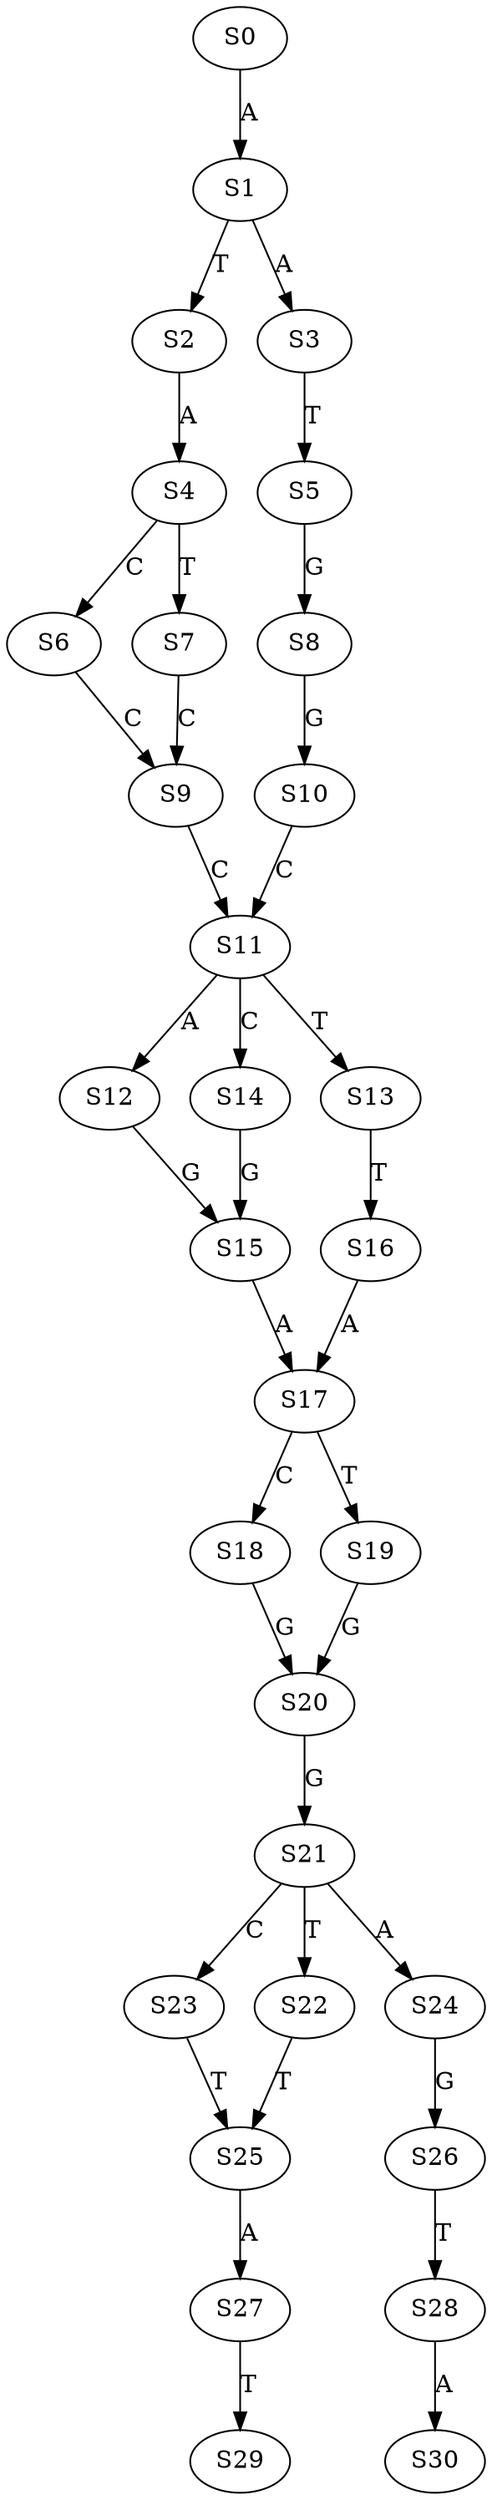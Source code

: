 strict digraph  {
	S0 -> S1 [ label = A ];
	S1 -> S2 [ label = T ];
	S1 -> S3 [ label = A ];
	S2 -> S4 [ label = A ];
	S3 -> S5 [ label = T ];
	S4 -> S6 [ label = C ];
	S4 -> S7 [ label = T ];
	S5 -> S8 [ label = G ];
	S6 -> S9 [ label = C ];
	S7 -> S9 [ label = C ];
	S8 -> S10 [ label = G ];
	S9 -> S11 [ label = C ];
	S10 -> S11 [ label = C ];
	S11 -> S12 [ label = A ];
	S11 -> S13 [ label = T ];
	S11 -> S14 [ label = C ];
	S12 -> S15 [ label = G ];
	S13 -> S16 [ label = T ];
	S14 -> S15 [ label = G ];
	S15 -> S17 [ label = A ];
	S16 -> S17 [ label = A ];
	S17 -> S18 [ label = C ];
	S17 -> S19 [ label = T ];
	S18 -> S20 [ label = G ];
	S19 -> S20 [ label = G ];
	S20 -> S21 [ label = G ];
	S21 -> S22 [ label = T ];
	S21 -> S23 [ label = C ];
	S21 -> S24 [ label = A ];
	S22 -> S25 [ label = T ];
	S23 -> S25 [ label = T ];
	S24 -> S26 [ label = G ];
	S25 -> S27 [ label = A ];
	S26 -> S28 [ label = T ];
	S27 -> S29 [ label = T ];
	S28 -> S30 [ label = A ];
}
